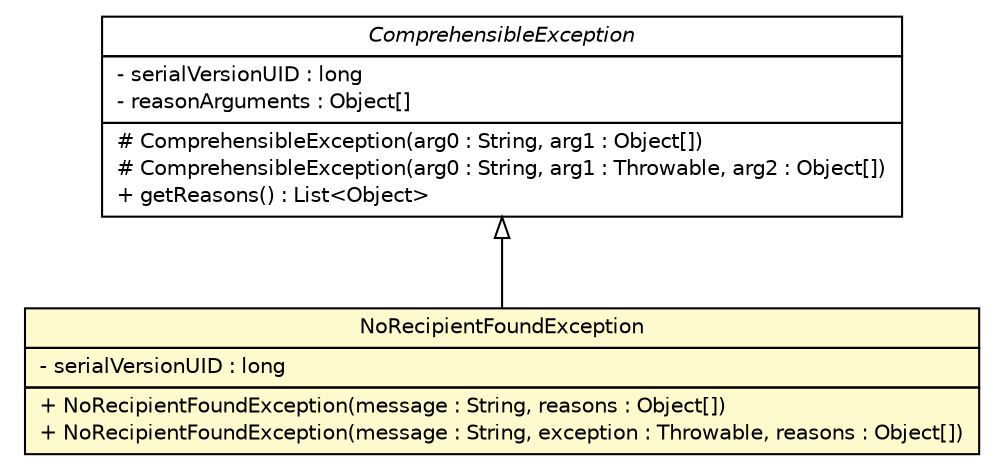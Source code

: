 #!/usr/local/bin/dot
#
# Class diagram 
# Generated by UMLGraph version R5_6 (http://www.umlgraph.org/)
#

digraph G {
	edge [fontname="Helvetica",fontsize=10,labelfontname="Helvetica",labelfontsize=10];
	node [fontname="Helvetica",fontsize=10,shape=plaintext];
	nodesep=0.25;
	ranksep=0.5;
	// de.hsbremen.tc.tnc.tnccs.im.route.exception.NoRecipientFoundException
	c26142 [label=<<table title="de.hsbremen.tc.tnc.tnccs.im.route.exception.NoRecipientFoundException" border="0" cellborder="1" cellspacing="0" cellpadding="2" port="p" bgcolor="lemonChiffon" href="./NoRecipientFoundException.html">
		<tr><td><table border="0" cellspacing="0" cellpadding="1">
<tr><td align="center" balign="center"> NoRecipientFoundException </td></tr>
		</table></td></tr>
		<tr><td><table border="0" cellspacing="0" cellpadding="1">
<tr><td align="left" balign="left"> - serialVersionUID : long </td></tr>
		</table></td></tr>
		<tr><td><table border="0" cellspacing="0" cellpadding="1">
<tr><td align="left" balign="left"> + NoRecipientFoundException(message : String, reasons : Object[]) </td></tr>
<tr><td align="left" balign="left"> + NoRecipientFoundException(message : String, exception : Throwable, reasons : Object[]) </td></tr>
		</table></td></tr>
		</table>>, URL="./NoRecipientFoundException.html", fontname="Helvetica", fontcolor="black", fontsize=10.0];
	//de.hsbremen.tc.tnc.tnccs.im.route.exception.NoRecipientFoundException extends de.hsbremen.tc.tnc.exception.ComprehensibleException
	c26271:p -> c26142:p [dir=back,arrowtail=empty];
	// de.hsbremen.tc.tnc.exception.ComprehensibleException
	c26271 [label=<<table title="de.hsbremen.tc.tnc.exception.ComprehensibleException" border="0" cellborder="1" cellspacing="0" cellpadding="2" port="p" href="http://java.sun.com/j2se/1.4.2/docs/api/de/hsbremen/tc/tnc/exception/ComprehensibleException.html">
		<tr><td><table border="0" cellspacing="0" cellpadding="1">
<tr><td align="center" balign="center"><font face="Helvetica-Oblique"> ComprehensibleException </font></td></tr>
		</table></td></tr>
		<tr><td><table border="0" cellspacing="0" cellpadding="1">
<tr><td align="left" balign="left"> - serialVersionUID : long </td></tr>
<tr><td align="left" balign="left"> - reasonArguments : Object[] </td></tr>
		</table></td></tr>
		<tr><td><table border="0" cellspacing="0" cellpadding="1">
<tr><td align="left" balign="left"> # ComprehensibleException(arg0 : String, arg1 : Object[]) </td></tr>
<tr><td align="left" balign="left"> # ComprehensibleException(arg0 : String, arg1 : Throwable, arg2 : Object[]) </td></tr>
<tr><td align="left" balign="left"> + getReasons() : List&lt;Object&gt; </td></tr>
		</table></td></tr>
		</table>>, URL="http://java.sun.com/j2se/1.4.2/docs/api/de/hsbremen/tc/tnc/exception/ComprehensibleException.html", fontname="Helvetica", fontcolor="black", fontsize=10.0];
}

